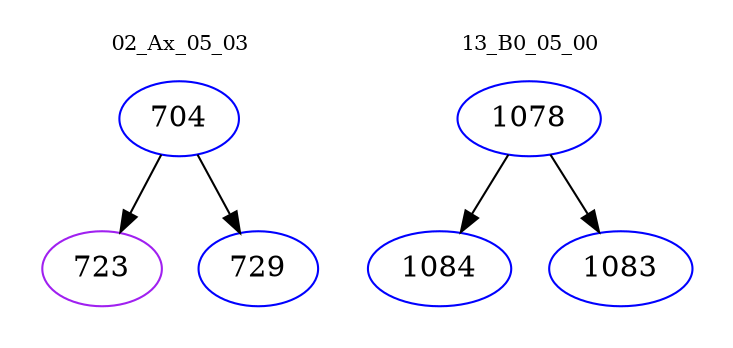 digraph{
subgraph cluster_0 {
color = white
label = "02_Ax_05_03";
fontsize=10;
T0_704 [label="704", color="blue"]
T0_704 -> T0_723 [color="black"]
T0_723 [label="723", color="purple"]
T0_704 -> T0_729 [color="black"]
T0_729 [label="729", color="blue"]
}
subgraph cluster_1 {
color = white
label = "13_B0_05_00";
fontsize=10;
T1_1078 [label="1078", color="blue"]
T1_1078 -> T1_1084 [color="black"]
T1_1084 [label="1084", color="blue"]
T1_1078 -> T1_1083 [color="black"]
T1_1083 [label="1083", color="blue"]
}
}
